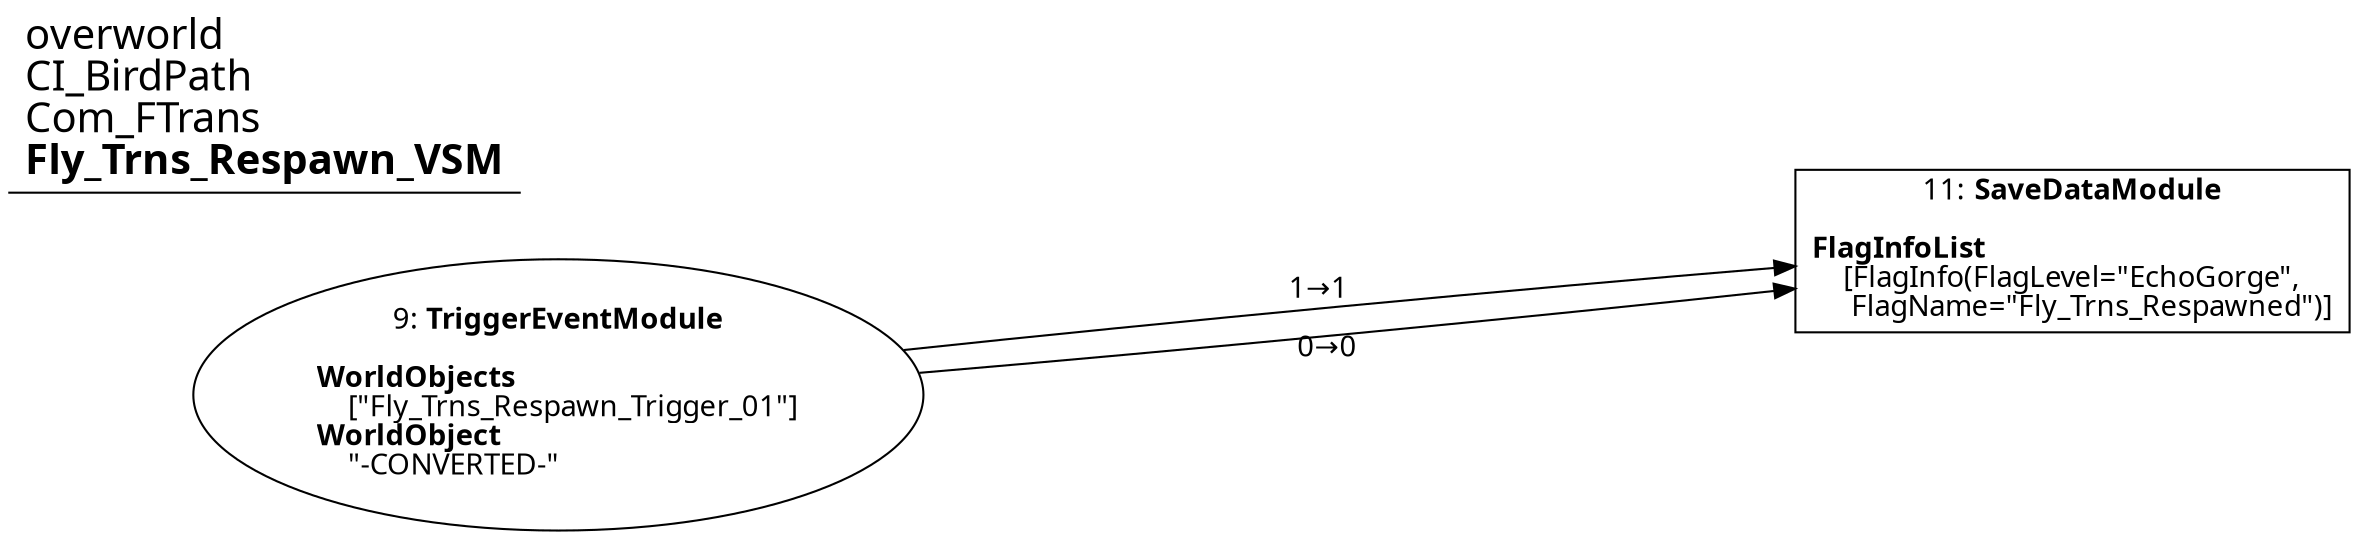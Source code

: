 digraph {
    layout = fdp;
    overlap = prism;
    sep = "+16";
    splines = spline;

    node [ shape = box ];

    graph [ fontname = "Segoe UI" ];
    node [ fontname = "Segoe UI" ];
    edge [ fontname = "Segoe UI" ];

    9 [ label = <9: <b>TriggerEventModule</b><br/><br/><b>WorldObjects</b><br align="left"/>    [&quot;Fly_Trns_Respawn_Trigger_01&quot;]<br align="left"/><b>WorldObject</b><br align="left"/>    &quot;-CONVERTED-&quot;<br align="left"/>> ];
    9 [ shape = oval ]
    9 [ pos = "-0.48400003,-0.30100003!" ];
    9 -> 11 [ label = "1→1" ];
    9 -> 11 [ label = "0→0" ];

    11 [ label = <11: <b>SaveDataModule</b><br/><br/><b>FlagInfoList</b><br align="left"/>    [FlagInfo(FlagLevel=&quot;EchoGorge&quot;,<br align="left"/>     FlagName=&quot;Fly_Trns_Respawned&quot;)]<br align="left"/>> ];
    11 [ pos = "-0.21800001,-0.30100003!" ];

    title [ pos = "-0.485,-0.3!" ];
    title [ shape = underline ];
    title [ label = <<font point-size="20">overworld<br align="left"/>CI_BirdPath<br align="left"/>Com_FTrans<br align="left"/><b>Fly_Trns_Respawn_VSM</b><br align="left"/></font>> ];
}
